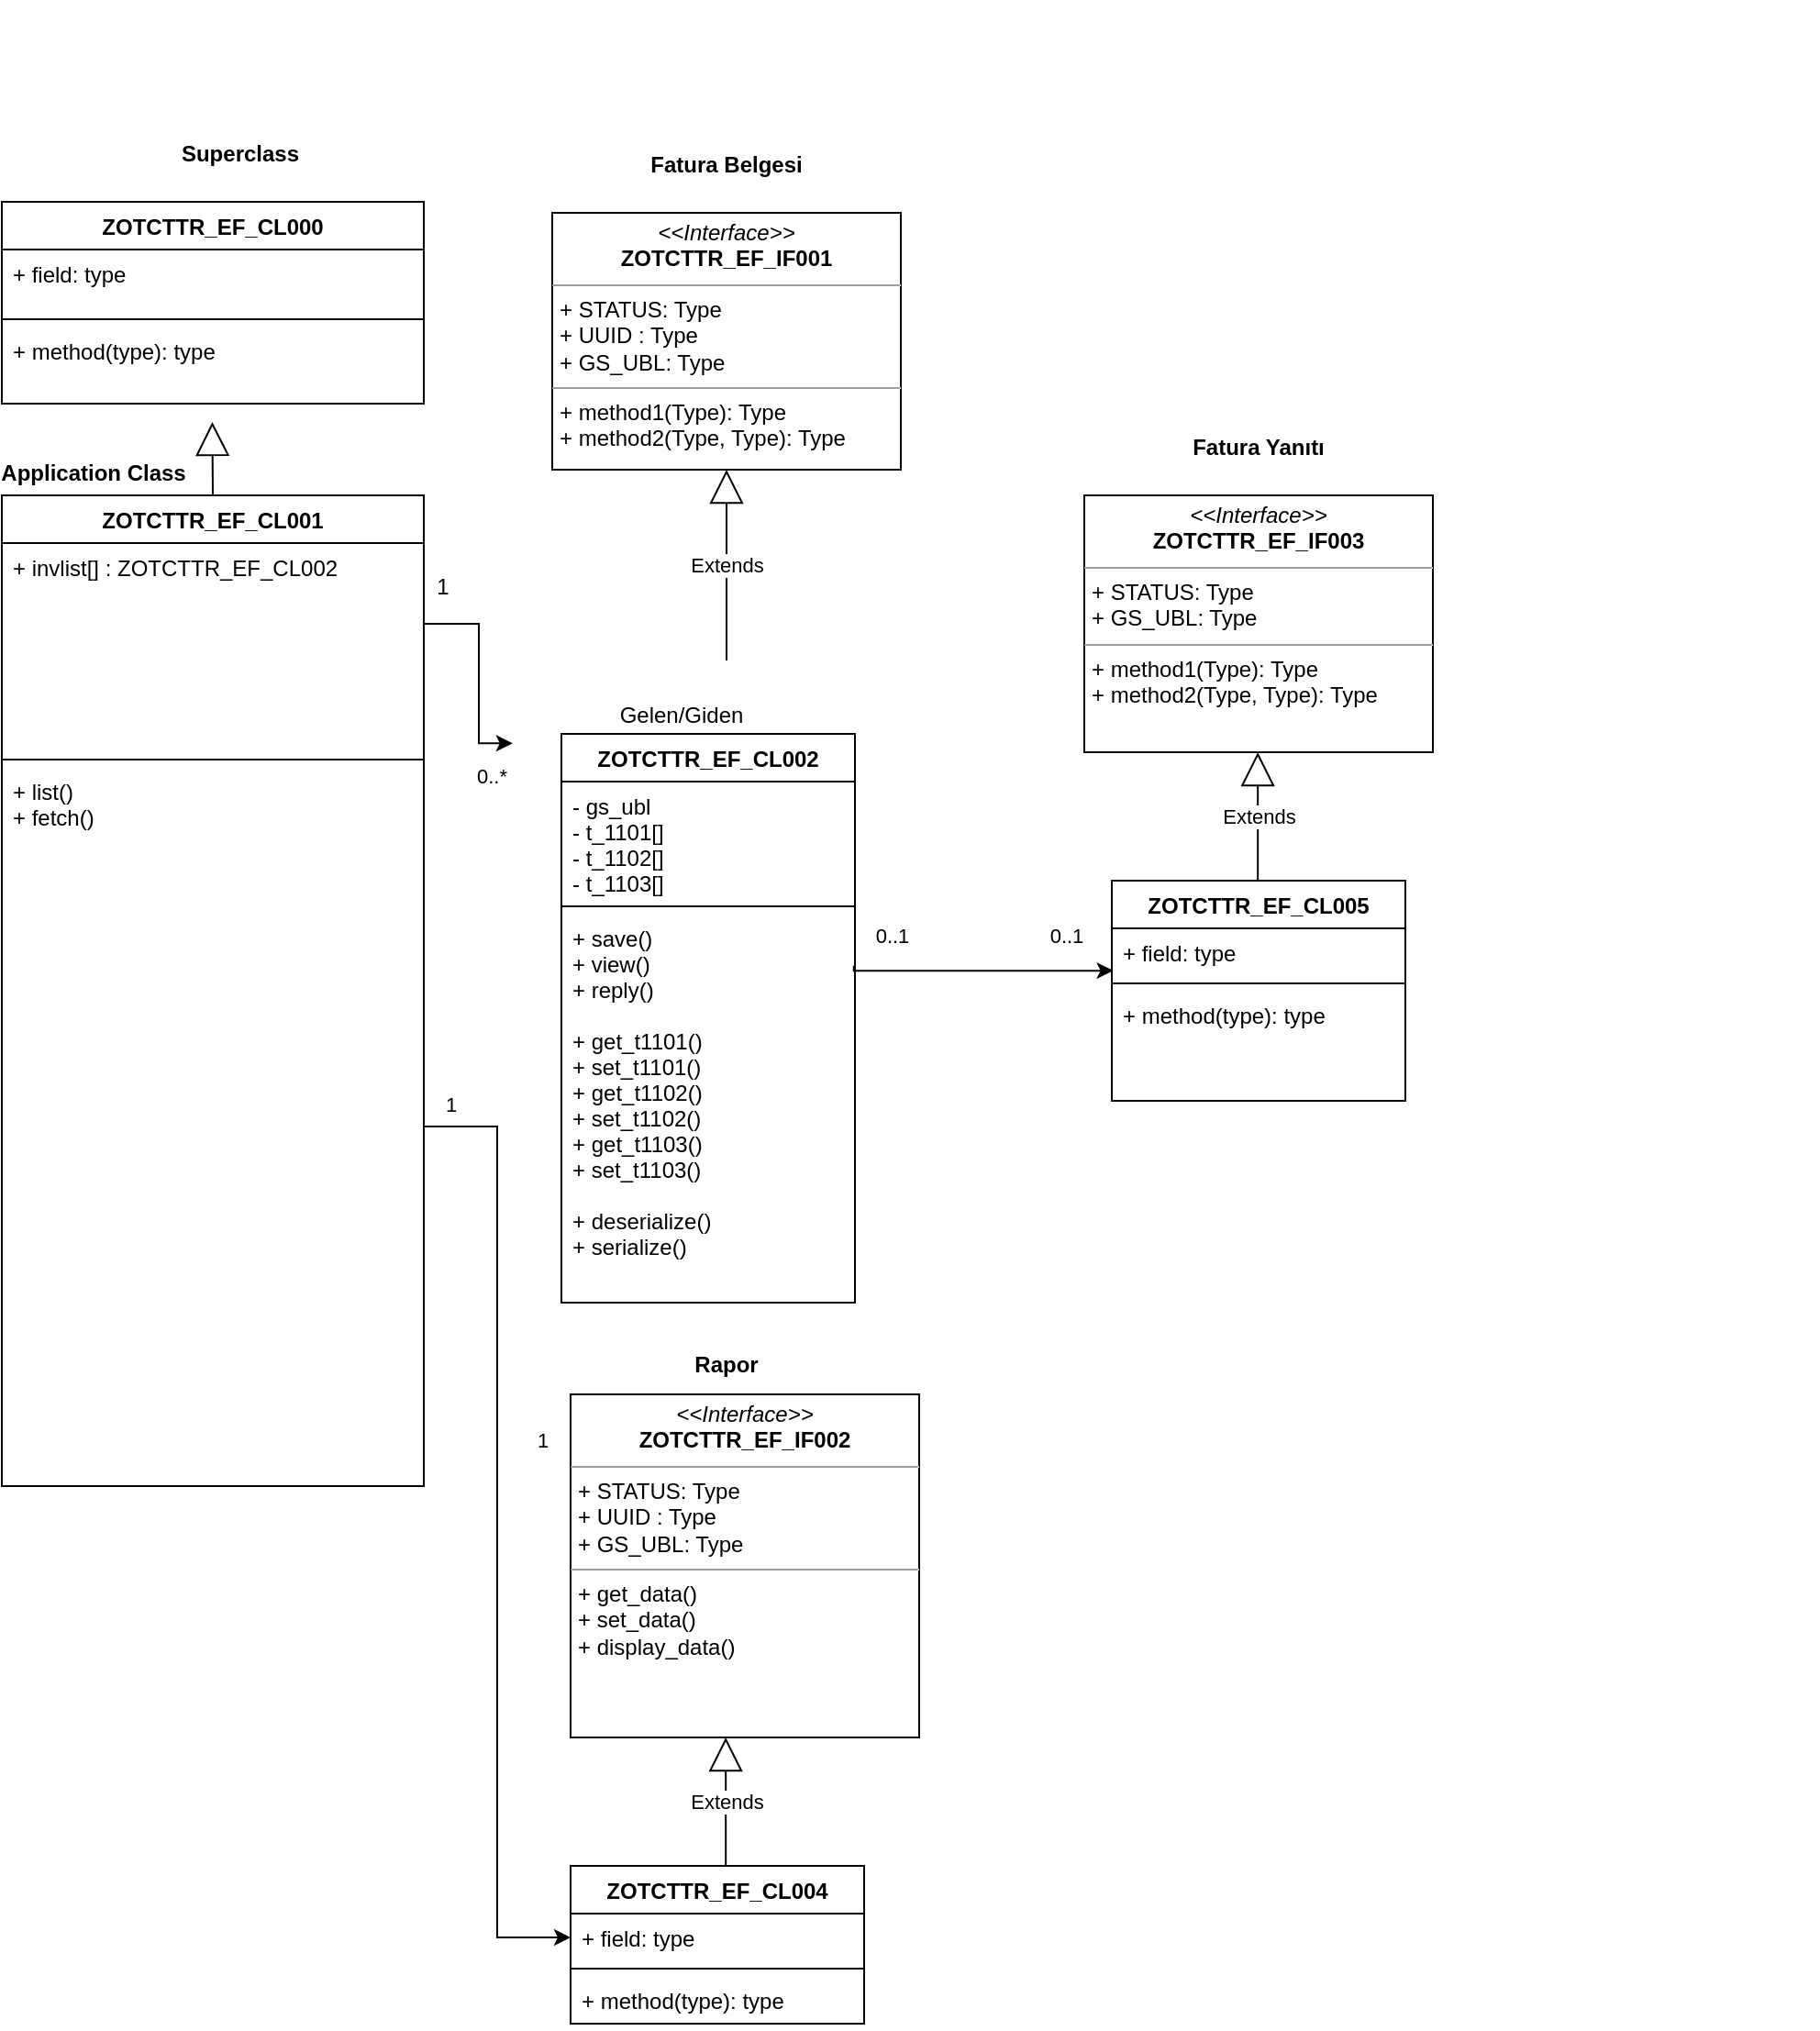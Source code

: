 <mxfile version="14.0.5" type="google"><diagram id="Ke8zE64NKCr_XFmolJNF" name="Page-1"><mxGraphModel dx="1524" dy="862" grid="1" gridSize="10" guides="1" tooltips="1" connect="1" arrows="1" fold="1" page="1" pageScale="1" pageWidth="827" pageHeight="1169" math="0" shadow="0"><root><mxCell id="0"/><mxCell id="1" parent="0"/><mxCell id="q8C-yrElwvPdNgRM4uok-2" value="ZOTCTTR_EF_CL000" style="swimlane;fontStyle=1;align=center;verticalAlign=top;childLayout=stackLayout;horizontal=1;startSize=26;horizontalStack=0;resizeParent=1;resizeParentMax=0;resizeLast=0;collapsible=1;marginBottom=0;" parent="1" vertex="1"><mxGeometry x="20" y="150" width="230" height="110" as="geometry"/></mxCell><mxCell id="q8C-yrElwvPdNgRM4uok-3" value="+ field: type" style="text;strokeColor=none;fillColor=none;align=left;verticalAlign=top;spacingLeft=4;spacingRight=4;overflow=hidden;rotatable=0;points=[[0,0.5],[1,0.5]];portConstraint=eastwest;" parent="q8C-yrElwvPdNgRM4uok-2" vertex="1"><mxGeometry y="26" width="230" height="34" as="geometry"/></mxCell><mxCell id="q8C-yrElwvPdNgRM4uok-4" value="" style="line;strokeWidth=1;fillColor=none;align=left;verticalAlign=middle;spacingTop=-1;spacingLeft=3;spacingRight=3;rotatable=0;labelPosition=right;points=[];portConstraint=eastwest;" parent="q8C-yrElwvPdNgRM4uok-2" vertex="1"><mxGeometry y="60" width="230" height="8" as="geometry"/></mxCell><mxCell id="q8C-yrElwvPdNgRM4uok-5" value="+ method(type): type" style="text;strokeColor=none;fillColor=none;align=left;verticalAlign=top;spacingLeft=4;spacingRight=4;overflow=hidden;rotatable=0;points=[[0,0.5],[1,0.5]];portConstraint=eastwest;" parent="q8C-yrElwvPdNgRM4uok-2" vertex="1"><mxGeometry y="68" width="230" height="42" as="geometry"/></mxCell><mxCell id="q8C-yrElwvPdNgRM4uok-6" value="&lt;p style=&quot;margin: 0px ; margin-top: 4px ; text-align: center&quot;&gt;&lt;i&gt;&amp;lt;&amp;lt;Interface&amp;gt;&amp;gt;&lt;/i&gt;&lt;br&gt;&lt;b&gt;ZOTCTTR_EF_IF001&lt;/b&gt;&lt;/p&gt;&lt;hr size=&quot;1&quot;&gt;&lt;p style=&quot;margin: 0px ; margin-left: 4px&quot;&gt;+ STATUS: Type&lt;/p&gt;&lt;p style=&quot;margin: 0px ; margin-left: 4px&quot;&gt;+ UUID : Type&lt;br&gt;+ GS_UBL: Type&lt;/p&gt;&lt;hr size=&quot;1&quot;&gt;&lt;p style=&quot;margin: 0px ; margin-left: 4px&quot;&gt;+ method1(Type): Type&lt;br&gt;+ method2(Type, Type): Type&lt;/p&gt;" style="verticalAlign=top;align=left;overflow=fill;fontSize=12;fontFamily=Helvetica;html=1;" parent="1" vertex="1"><mxGeometry x="320" y="156" width="190" height="140" as="geometry"/></mxCell><mxCell id="q8C-yrElwvPdNgRM4uok-7" value="&lt;p style=&quot;margin: 0px ; margin-top: 4px ; text-align: center&quot;&gt;&lt;i&gt;&amp;lt;&amp;lt;Interface&amp;gt;&amp;gt;&lt;/i&gt;&lt;br&gt;&lt;b&gt;ZOTCTTR_EF_IF003&lt;/b&gt;&lt;/p&gt;&lt;hr size=&quot;1&quot;&gt;&lt;p style=&quot;margin: 0px ; margin-left: 4px&quot;&gt;+ STATUS: Type&lt;br&gt;+ GS_UBL: Type&lt;/p&gt;&lt;hr size=&quot;1&quot;&gt;&lt;p style=&quot;margin: 0px ; margin-left: 4px&quot;&gt;+ method1(Type): Type&lt;br&gt;+ method2(Type, Type): Type&lt;/p&gt;" style="verticalAlign=top;align=left;overflow=fill;fontSize=12;fontFamily=Helvetica;html=1;" parent="1" vertex="1"><mxGeometry x="610" y="310" width="190" height="140" as="geometry"/></mxCell><mxCell id="q8C-yrElwvPdNgRM4uok-8" value="Fatura Belgesi" style="text;align=center;fontStyle=1;verticalAlign=middle;spacingLeft=3;spacingRight=3;strokeColor=none;rotatable=0;points=[[0,0.5],[1,0.5]];portConstraint=eastwest;" parent="1" vertex="1"><mxGeometry x="375" y="116" width="80" height="26" as="geometry"/></mxCell><mxCell id="q8C-yrElwvPdNgRM4uok-9" value="Fatura Yanıtı" style="text;align=center;fontStyle=1;verticalAlign=middle;spacingLeft=3;spacingRight=3;strokeColor=none;rotatable=0;points=[[0,0.5],[1,0.5]];portConstraint=eastwest;" parent="1" vertex="1"><mxGeometry x="665" y="270" width="80" height="26" as="geometry"/></mxCell><mxCell id="q8C-yrElwvPdNgRM4uok-10" value="ZOTCTTR_EF_CL002" style="swimlane;fontStyle=1;align=center;verticalAlign=top;childLayout=stackLayout;horizontal=1;startSize=26;horizontalStack=0;resizeParent=1;resizeParentMax=0;resizeLast=0;collapsible=1;marginBottom=0;" parent="1" vertex="1"><mxGeometry x="325" y="440" width="160" height="310" as="geometry"/></mxCell><mxCell id="q8C-yrElwvPdNgRM4uok-11" value="- gs_ubl&#10;- t_1101[]&#10;- t_1102[]&#10;- t_1103[]&#10;" style="text;strokeColor=none;fillColor=none;align=left;verticalAlign=top;spacingLeft=4;spacingRight=4;overflow=hidden;rotatable=0;points=[[0,0.5],[1,0.5]];portConstraint=eastwest;" parent="q8C-yrElwvPdNgRM4uok-10" vertex="1"><mxGeometry y="26" width="160" height="64" as="geometry"/></mxCell><mxCell id="q8C-yrElwvPdNgRM4uok-12" value="" style="line;strokeWidth=1;fillColor=none;align=left;verticalAlign=middle;spacingTop=-1;spacingLeft=3;spacingRight=3;rotatable=0;labelPosition=right;points=[];portConstraint=eastwest;" parent="q8C-yrElwvPdNgRM4uok-10" vertex="1"><mxGeometry y="90" width="160" height="8" as="geometry"/></mxCell><mxCell id="q8C-yrElwvPdNgRM4uok-13" value="+ save()&#10;+ view()&#10;+ reply()&#10;&#10;+ get_t1101()&#10;+ set_t1101()&#10;+ get_t1102()&#10;+ set_t1102()&#10;+ get_t1103()&#10;+ set_t1103()&#10;&#10;+ deserialize()&#10;+ serialize()" style="text;strokeColor=none;fillColor=none;align=left;verticalAlign=top;spacingLeft=4;spacingRight=4;overflow=hidden;rotatable=0;points=[[0,0.5],[1,0.5]];portConstraint=eastwest;" parent="q8C-yrElwvPdNgRM4uok-10" vertex="1"><mxGeometry y="98" width="160" height="212" as="geometry"/></mxCell><mxCell id="q8C-yrElwvPdNgRM4uok-14" value="Extends" style="endArrow=block;endSize=16;endFill=0;html=1;entryX=0.5;entryY=1;entryDx=0;entryDy=0;" parent="1" target="q8C-yrElwvPdNgRM4uok-6" edge="1"><mxGeometry width="160" relative="1" as="geometry"><mxPoint x="415" y="400" as="sourcePoint"/><mxPoint x="540" y="510" as="targetPoint"/></mxGeometry></mxCell><mxCell id="q8C-yrElwvPdNgRM4uok-15" value="ZOTCTTR_EF_CL005" style="swimlane;fontStyle=1;align=center;verticalAlign=top;childLayout=stackLayout;horizontal=1;startSize=26;horizontalStack=0;resizeParent=1;resizeParentMax=0;resizeLast=0;collapsible=1;marginBottom=0;" parent="1" vertex="1"><mxGeometry x="625" y="520" width="160" height="120" as="geometry"/></mxCell><mxCell id="q8C-yrElwvPdNgRM4uok-16" value="+ field: type" style="text;strokeColor=none;fillColor=none;align=left;verticalAlign=top;spacingLeft=4;spacingRight=4;overflow=hidden;rotatable=0;points=[[0,0.5],[1,0.5]];portConstraint=eastwest;" parent="q8C-yrElwvPdNgRM4uok-15" vertex="1"><mxGeometry y="26" width="160" height="26" as="geometry"/></mxCell><mxCell id="q8C-yrElwvPdNgRM4uok-17" value="" style="line;strokeWidth=1;fillColor=none;align=left;verticalAlign=middle;spacingTop=-1;spacingLeft=3;spacingRight=3;rotatable=0;labelPosition=right;points=[];portConstraint=eastwest;" parent="q8C-yrElwvPdNgRM4uok-15" vertex="1"><mxGeometry y="52" width="160" height="8" as="geometry"/></mxCell><mxCell id="q8C-yrElwvPdNgRM4uok-18" value="+ method(type): type" style="text;strokeColor=none;fillColor=none;align=left;verticalAlign=top;spacingLeft=4;spacingRight=4;overflow=hidden;rotatable=0;points=[[0,0.5],[1,0.5]];portConstraint=eastwest;" parent="q8C-yrElwvPdNgRM4uok-15" vertex="1"><mxGeometry y="60" width="160" height="60" as="geometry"/></mxCell><mxCell id="q8C-yrElwvPdNgRM4uok-19" value="ZOTCTTR_EF_CL001" style="swimlane;fontStyle=1;align=center;verticalAlign=top;childLayout=stackLayout;horizontal=1;startSize=26;horizontalStack=0;resizeParent=1;resizeParentMax=0;resizeLast=0;collapsible=1;marginBottom=0;" parent="1" vertex="1"><mxGeometry x="20" y="310" width="230" height="540" as="geometry"/></mxCell><mxCell id="q8C-yrElwvPdNgRM4uok-20" value="+ invlist[] : ZOTCTTR_EF_CL002&#10;" style="text;strokeColor=none;fillColor=none;align=left;verticalAlign=top;spacingLeft=4;spacingRight=4;overflow=hidden;rotatable=0;points=[[0,0.5],[1,0.5]];portConstraint=eastwest;" parent="q8C-yrElwvPdNgRM4uok-19" vertex="1"><mxGeometry y="26" width="230" height="114" as="geometry"/></mxCell><mxCell id="q8C-yrElwvPdNgRM4uok-21" value="" style="line;strokeWidth=1;fillColor=none;align=left;verticalAlign=middle;spacingTop=-1;spacingLeft=3;spacingRight=3;rotatable=0;labelPosition=right;points=[];portConstraint=eastwest;" parent="q8C-yrElwvPdNgRM4uok-19" vertex="1"><mxGeometry y="140" width="230" height="8" as="geometry"/></mxCell><mxCell id="q8C-yrElwvPdNgRM4uok-22" value="+ list()&#10;+ fetch()" style="text;strokeColor=none;fillColor=none;align=left;verticalAlign=top;spacingLeft=4;spacingRight=4;overflow=hidden;rotatable=0;points=[[0,0.5],[1,0.5]];portConstraint=eastwest;" parent="q8C-yrElwvPdNgRM4uok-19" vertex="1"><mxGeometry y="148" width="230" height="392" as="geometry"/></mxCell><mxCell id="q8C-yrElwvPdNgRM4uok-23" style="edgeStyle=orthogonalEdgeStyle;rounded=0;orthogonalLoop=1;jettySize=auto;html=1;entryX=-0.004;entryY=0.122;entryDx=0;entryDy=0;entryPerimeter=0;" parent="1" source="q8C-yrElwvPdNgRM4uok-20" edge="1"><mxGeometry relative="1" as="geometry"><Array as="points"><mxPoint x="280" y="380"/><mxPoint x="280" y="445"/></Array><mxPoint x="298.4" y="445.14" as="targetPoint"/></mxGeometry></mxCell><mxCell id="q8C-yrElwvPdNgRM4uok-24" value="0..*" style="edgeLabel;resizable=0;html=1;align=left;verticalAlign=bottom;" parent="1" connectable="0" vertex="1"><mxGeometry x="290" y="460" as="geometry"><mxPoint x="-13" y="11" as="offset"/></mxGeometry></mxCell><mxCell id="q8C-yrElwvPdNgRM4uok-26" value="Extends" style="endArrow=block;endSize=16;endFill=0;html=1;entryX=0.5;entryY=1;entryDx=0;entryDy=0;exitX=0.5;exitY=0;exitDx=0;exitDy=0;" parent="1" edge="1"><mxGeometry width="160" relative="1" as="geometry"><mxPoint x="704.58" y="520" as="sourcePoint"/><mxPoint x="704.58" y="450" as="targetPoint"/></mxGeometry></mxCell><mxCell id="q8C-yrElwvPdNgRM4uok-27" value="ZOTCTTR_EF_CL004" style="swimlane;fontStyle=1;align=center;verticalAlign=top;childLayout=stackLayout;horizontal=1;startSize=26;horizontalStack=0;resizeParent=1;resizeParentMax=0;resizeLast=0;collapsible=1;marginBottom=0;" parent="1" vertex="1"><mxGeometry x="330" y="1057" width="160" height="86" as="geometry"/></mxCell><mxCell id="q8C-yrElwvPdNgRM4uok-28" value="+ field: type" style="text;strokeColor=none;fillColor=none;align=left;verticalAlign=top;spacingLeft=4;spacingRight=4;overflow=hidden;rotatable=0;points=[[0,0.5],[1,0.5]];portConstraint=eastwest;" parent="q8C-yrElwvPdNgRM4uok-27" vertex="1"><mxGeometry y="26" width="160" height="26" as="geometry"/></mxCell><mxCell id="q8C-yrElwvPdNgRM4uok-29" value="" style="line;strokeWidth=1;fillColor=none;align=left;verticalAlign=middle;spacingTop=-1;spacingLeft=3;spacingRight=3;rotatable=0;labelPosition=right;points=[];portConstraint=eastwest;" parent="q8C-yrElwvPdNgRM4uok-27" vertex="1"><mxGeometry y="52" width="160" height="8" as="geometry"/></mxCell><mxCell id="q8C-yrElwvPdNgRM4uok-30" value="+ method(type): type" style="text;strokeColor=none;fillColor=none;align=left;verticalAlign=top;spacingLeft=4;spacingRight=4;overflow=hidden;rotatable=0;points=[[0,0.5],[1,0.5]];portConstraint=eastwest;" parent="q8C-yrElwvPdNgRM4uok-27" vertex="1"><mxGeometry y="60" width="160" height="26" as="geometry"/></mxCell><mxCell id="q8C-yrElwvPdNgRM4uok-31" value="Rapor" style="text;align=center;fontStyle=1;verticalAlign=middle;spacingLeft=3;spacingRight=3;strokeColor=none;rotatable=0;points=[[0,0.5],[1,0.5]];portConstraint=eastwest;" parent="1" vertex="1"><mxGeometry x="375" y="770" width="80" height="26" as="geometry"/></mxCell><mxCell id="q8C-yrElwvPdNgRM4uok-32" style="edgeStyle=orthogonalEdgeStyle;rounded=0;orthogonalLoop=1;jettySize=auto;html=1;entryX=0;entryY=0.5;entryDx=0;entryDy=0;" parent="1" source="q8C-yrElwvPdNgRM4uok-22" target="q8C-yrElwvPdNgRM4uok-28" edge="1"><mxGeometry relative="1" as="geometry"/></mxCell><mxCell id="q8C-yrElwvPdNgRM4uok-33" value="1" style="edgeLabel;resizable=0;html=1;align=left;verticalAlign=bottom;" parent="1" connectable="0" vertex="1"><mxGeometry x="260" y="650" as="geometry"/></mxCell><mxCell id="q8C-yrElwvPdNgRM4uok-34" value="1" style="edgeLabel;resizable=0;html=1;align=left;verticalAlign=bottom;" parent="1" connectable="0" vertex="1"><mxGeometry x="310" y="833" as="geometry"/></mxCell><mxCell id="q8C-yrElwvPdNgRM4uok-35" value="Extends" style="endArrow=block;endSize=16;endFill=0;html=1;entryX=0.5;entryY=1;entryDx=0;entryDy=0;exitX=0.5;exitY=0;exitDx=0;exitDy=0;" parent="1" edge="1"><mxGeometry width="160" relative="1" as="geometry"><mxPoint x="414.58" y="1057" as="sourcePoint"/><mxPoint x="414.58" y="987" as="targetPoint"/></mxGeometry></mxCell><mxCell id="q8C-yrElwvPdNgRM4uok-36" value="&lt;p style=&quot;margin: 0px ; margin-top: 4px ; text-align: center&quot;&gt;&lt;i&gt;&amp;lt;&amp;lt;Interface&amp;gt;&amp;gt;&lt;/i&gt;&lt;br&gt;&lt;b&gt;ZOTCTTR_EF_IF002&lt;/b&gt;&lt;/p&gt;&lt;hr size=&quot;1&quot;&gt;&lt;p style=&quot;margin: 0px ; margin-left: 4px&quot;&gt;+ STATUS: Type&lt;/p&gt;&lt;p style=&quot;margin: 0px ; margin-left: 4px&quot;&gt;+ UUID : Type&lt;br&gt;+ GS_UBL: Type&lt;/p&gt;&lt;hr size=&quot;1&quot;&gt;&lt;p style=&quot;margin: 0px ; margin-left: 4px&quot;&gt;+ get_data()&lt;br&gt;+ set_data()&lt;/p&gt;&lt;p style=&quot;margin: 0px ; margin-left: 4px&quot;&gt;+ display_data()&lt;/p&gt;" style="verticalAlign=top;align=left;overflow=fill;fontSize=12;fontFamily=Helvetica;html=1;" parent="1" vertex="1"><mxGeometry x="330" y="800" width="190" height="187" as="geometry"/></mxCell><mxCell id="q8C-yrElwvPdNgRM4uok-37" value="" style="endArrow=block;endSize=16;endFill=0;html=1;exitX=0.5;exitY=0;exitDx=0;exitDy=0;" parent="1" source="q8C-yrElwvPdNgRM4uok-19" edge="1"><mxGeometry width="160" relative="1" as="geometry"><mxPoint x="134.71" y="295" as="sourcePoint"/><mxPoint x="134.71" y="270" as="targetPoint"/></mxGeometry></mxCell><mxCell id="q8C-yrElwvPdNgRM4uok-42" style="edgeStyle=orthogonalEdgeStyle;rounded=0;orthogonalLoop=1;jettySize=auto;html=1;entryX=0.005;entryY=0.887;entryDx=0;entryDy=0;entryPerimeter=0;exitX=0.996;exitY=0.134;exitDx=0;exitDy=0;exitPerimeter=0;" parent="1" source="q8C-yrElwvPdNgRM4uok-13" target="q8C-yrElwvPdNgRM4uok-16" edge="1"><mxGeometry relative="1" as="geometry"><Array as="points"><mxPoint x="484" y="569"/></Array><mxPoint x="490" y="569" as="sourcePoint"/></mxGeometry></mxCell><mxCell id="q8C-yrElwvPdNgRM4uok-44" value="Gelen/Giden" style="text;html=1;align=center;verticalAlign=middle;resizable=0;points=[];autosize=1;" parent="1" vertex="1"><mxGeometry x="350" y="420" width="80" height="20" as="geometry"/></mxCell><mxCell id="q8C-yrElwvPdNgRM4uok-45" value="&lt;span style=&quot;font-size: 11px ; text-align: left ; background-color: rgb(255 , 255 , 255)&quot;&gt;0..1&lt;/span&gt;" style="text;html=1;align=center;verticalAlign=middle;resizable=0;points=[];autosize=1;" parent="1" vertex="1"><mxGeometry x="585" y="540" width="30" height="20" as="geometry"/></mxCell><mxCell id="q8C-yrElwvPdNgRM4uok-46" value="&lt;span style=&quot;font-size: 11px ; text-align: left ; background-color: rgb(255 , 255 , 255)&quot;&gt;0..1&lt;/span&gt;" style="text;html=1;align=center;verticalAlign=middle;resizable=0;points=[];autosize=1;" parent="1" vertex="1"><mxGeometry x="490" y="540" width="30" height="20" as="geometry"/></mxCell><mxCell id="q8C-yrElwvPdNgRM4uok-47" value="1" style="text;html=1;align=center;verticalAlign=middle;resizable=0;points=[];autosize=1;" parent="1" vertex="1"><mxGeometry x="250" y="350" width="20" height="20" as="geometry"/></mxCell><mxCell id="q8C-yrElwvPdNgRM4uok-48" value="Superclass" style="text;align=center;fontStyle=1;verticalAlign=middle;spacingLeft=3;spacingRight=3;strokeColor=none;rotatable=0;points=[[0,0.5],[1,0.5]];portConstraint=eastwest;" parent="1" vertex="1"><mxGeometry x="110" y="110" width="80" height="26" as="geometry"/></mxCell><mxCell id="q8C-yrElwvPdNgRM4uok-49" value="Application Class" style="text;align=center;fontStyle=1;verticalAlign=middle;spacingLeft=3;spacingRight=3;strokeColor=none;rotatable=0;points=[[0,0.5],[1,0.5]];portConstraint=eastwest;" parent="1" vertex="1"><mxGeometry x="30" y="284" width="80" height="26" as="geometry"/></mxCell><mxCell id="q8C-yrElwvPdNgRM4uok-50" value="" style="shape=image;imageAspect=0;aspect=fixed;verticalLabelPosition=bottom;verticalAlign=top;dashed=1;fillColor=none;image=https://avatars1.githubusercontent.com/u/68570023?s=200&amp;v=4;" parent="1" vertex="1"><mxGeometry x="810" y="40" width="200" height="200" as="geometry"/></mxCell></root></mxGraphModel></diagram></mxfile>